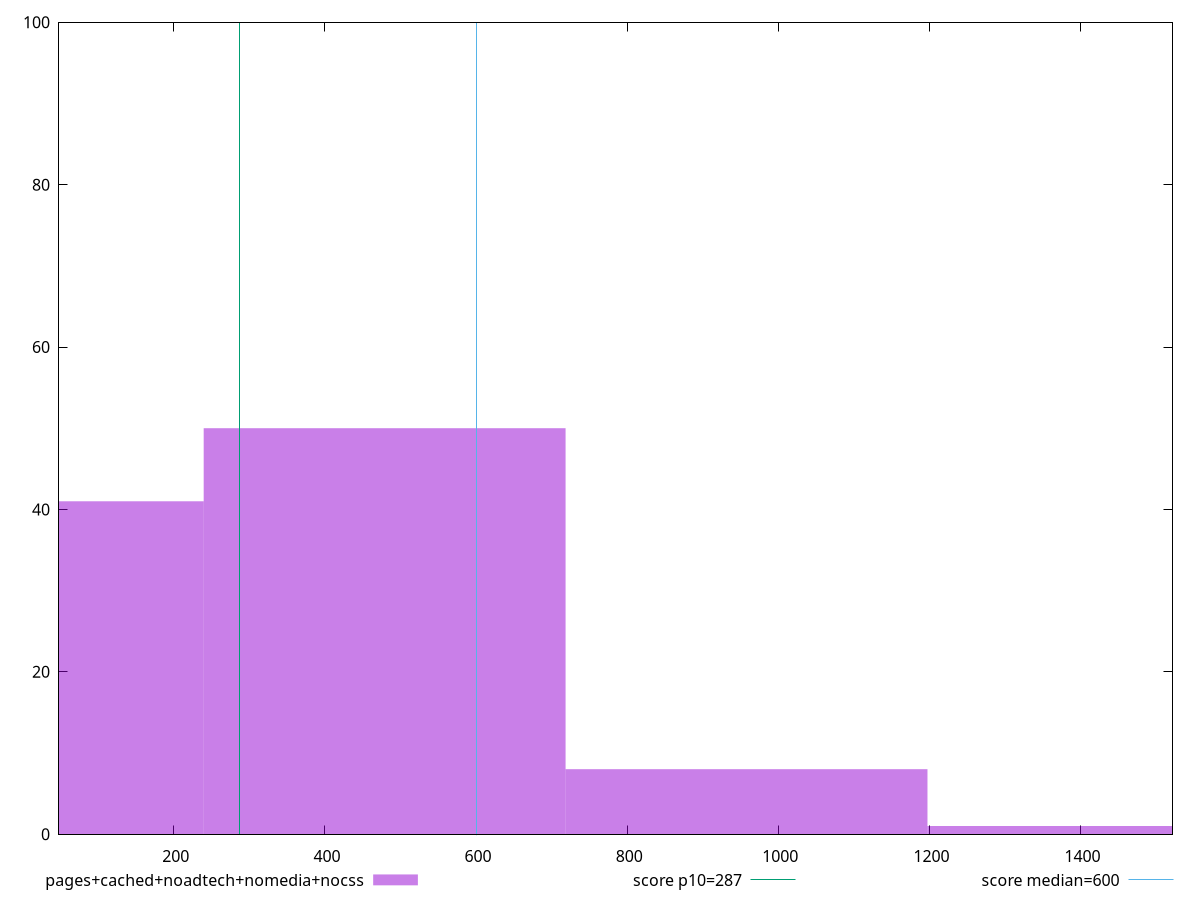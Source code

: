 reset

$pagesCachedNoadtechNomediaNocss <<EOF
478.96461711831023 50
0 41
957.9292342366205 8
1436.8938513549306 1
EOF

set key outside below
set boxwidth 478.96461711831023
set xrange [48:1521.7005]
set yrange [0:100]
set trange [0:100]
set style fill transparent solid 0.5 noborder

set parametric
set terminal svg size 640, 490 enhanced background rgb 'white'
set output "report_00015_2021-02-09T16-11-33.973Z/total-blocking-time/comparison/histogram/4_vs_5.svg"

plot $pagesCachedNoadtechNomediaNocss title "pages+cached+noadtech+nomedia+nocss" with boxes, \
     287,t title "score p10=287", \
     600,t title "score median=600"

reset
